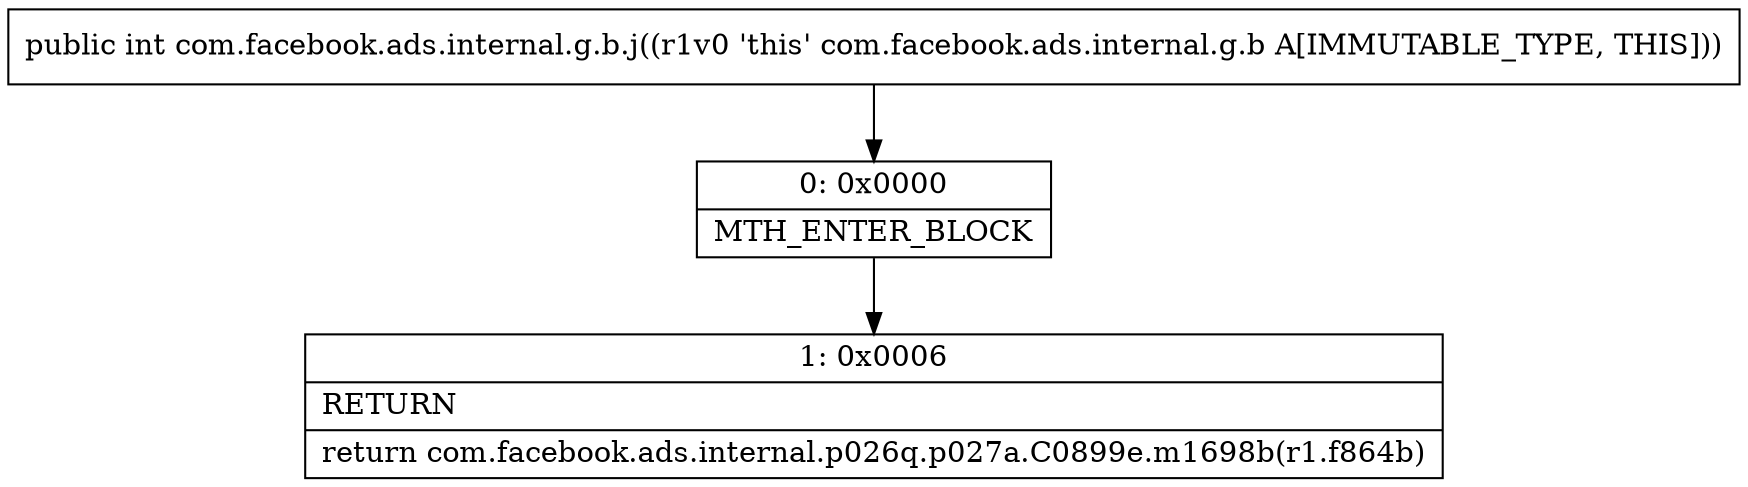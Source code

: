 digraph "CFG forcom.facebook.ads.internal.g.b.j()I" {
Node_0 [shape=record,label="{0\:\ 0x0000|MTH_ENTER_BLOCK\l}"];
Node_1 [shape=record,label="{1\:\ 0x0006|RETURN\l|return com.facebook.ads.internal.p026q.p027a.C0899e.m1698b(r1.f864b)\l}"];
MethodNode[shape=record,label="{public int com.facebook.ads.internal.g.b.j((r1v0 'this' com.facebook.ads.internal.g.b A[IMMUTABLE_TYPE, THIS])) }"];
MethodNode -> Node_0;
Node_0 -> Node_1;
}

